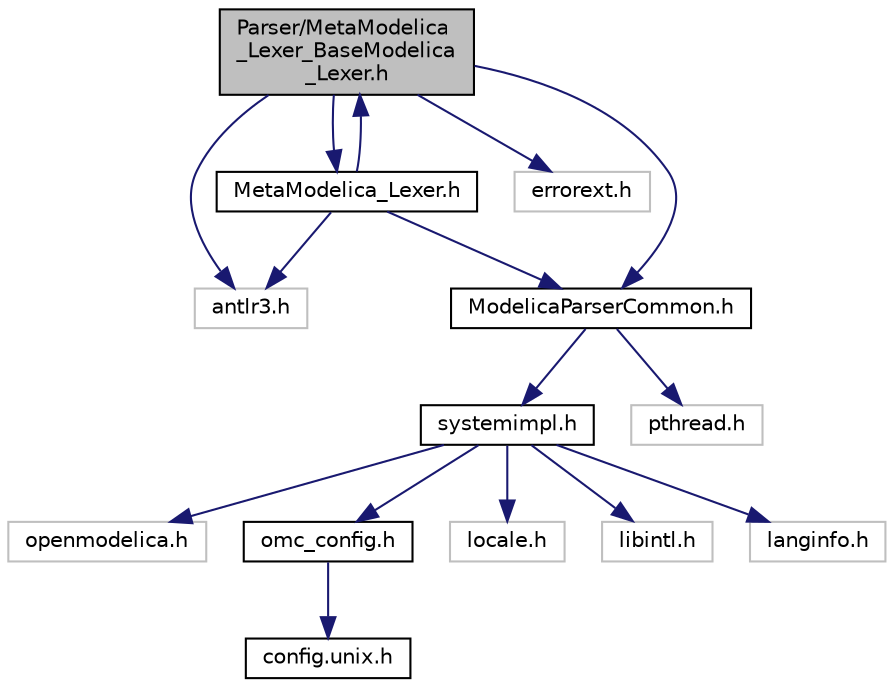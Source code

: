 digraph "Parser/MetaModelica_Lexer_BaseModelica_Lexer.h"
{
  edge [fontname="Helvetica",fontsize="10",labelfontname="Helvetica",labelfontsize="10"];
  node [fontname="Helvetica",fontsize="10",shape=record];
  Node0 [label="Parser/MetaModelica\l_Lexer_BaseModelica\l_Lexer.h",height=0.2,width=0.4,color="black", fillcolor="grey75", style="filled", fontcolor="black"];
  Node0 -> Node1 [color="midnightblue",fontsize="10",style="solid",fontname="Helvetica"];
  Node1 [label="antlr3.h",height=0.2,width=0.4,color="grey75", fillcolor="white", style="filled"];
  Node0 -> Node2 [color="midnightblue",fontsize="10",style="solid",fontname="Helvetica"];
  Node2 [label="ModelicaParserCommon.h",height=0.2,width=0.4,color="black", fillcolor="white", style="filled",URL="$d4/d33/_modelica_parser_common_8h.html"];
  Node2 -> Node3 [color="midnightblue",fontsize="10",style="solid",fontname="Helvetica"];
  Node3 [label="systemimpl.h",height=0.2,width=0.4,color="black", fillcolor="white", style="filled",URL="$db/d35/systemimpl_8h.html"];
  Node3 -> Node4 [color="midnightblue",fontsize="10",style="solid",fontname="Helvetica"];
  Node4 [label="openmodelica.h",height=0.2,width=0.4,color="grey75", fillcolor="white", style="filled"];
  Node3 -> Node5 [color="midnightblue",fontsize="10",style="solid",fontname="Helvetica"];
  Node5 [label="omc_config.h",height=0.2,width=0.4,color="black", fillcolor="white", style="filled",URL="$dd/dd7/omc__config_8h.html"];
  Node5 -> Node6 [color="midnightblue",fontsize="10",style="solid",fontname="Helvetica"];
  Node6 [label="config.unix.h",height=0.2,width=0.4,color="black", fillcolor="white", style="filled",URL="$d0/d20/config_8unix_8h.html"];
  Node3 -> Node7 [color="midnightblue",fontsize="10",style="solid",fontname="Helvetica"];
  Node7 [label="locale.h",height=0.2,width=0.4,color="grey75", fillcolor="white", style="filled"];
  Node3 -> Node8 [color="midnightblue",fontsize="10",style="solid",fontname="Helvetica"];
  Node8 [label="libintl.h",height=0.2,width=0.4,color="grey75", fillcolor="white", style="filled"];
  Node3 -> Node9 [color="midnightblue",fontsize="10",style="solid",fontname="Helvetica"];
  Node9 [label="langinfo.h",height=0.2,width=0.4,color="grey75", fillcolor="white", style="filled"];
  Node2 -> Node10 [color="midnightblue",fontsize="10",style="solid",fontname="Helvetica"];
  Node10 [label="pthread.h",height=0.2,width=0.4,color="grey75", fillcolor="white", style="filled"];
  Node0 -> Node11 [color="midnightblue",fontsize="10",style="solid",fontname="Helvetica"];
  Node11 [label="errorext.h",height=0.2,width=0.4,color="grey75", fillcolor="white", style="filled"];
  Node0 -> Node12 [color="midnightblue",fontsize="10",style="solid",fontname="Helvetica"];
  Node12 [label="MetaModelica_Lexer.h",height=0.2,width=0.4,color="black", fillcolor="white", style="filled",URL="$d4/dce/_meta_modelica___lexer_8h.html"];
  Node12 -> Node1 [color="midnightblue",fontsize="10",style="solid",fontname="Helvetica"];
  Node12 -> Node2 [color="midnightblue",fontsize="10",style="solid",fontname="Helvetica"];
  Node12 -> Node0 [color="midnightblue",fontsize="10",style="solid",fontname="Helvetica"];
}
